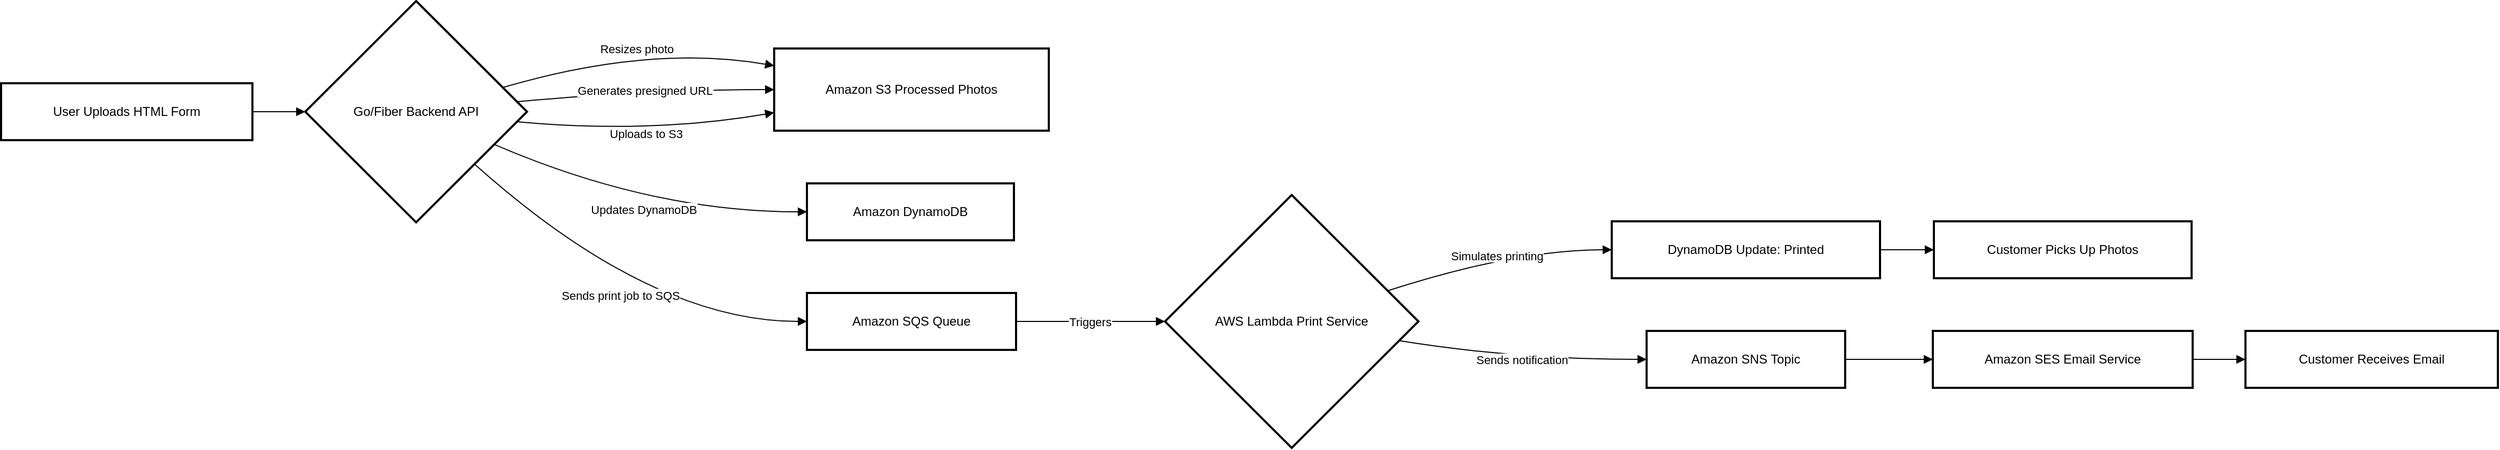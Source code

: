 <mxfile version="26.0.9">
  <diagram name="Page-1" id="mTDZiDusOZW4-uB36H_L">
    <mxGraphModel dx="1137" dy="718" grid="1" gridSize="10" guides="1" tooltips="1" connect="1" arrows="1" fold="1" page="1" pageScale="1" pageWidth="1920" pageHeight="1200" math="0" shadow="0">
      <root>
        <mxCell id="0" />
        <mxCell id="1" parent="0" />
        <mxCell id="FpaZFgxEYtg7I9pWIicz-1" value="User Uploads HTML Form" style="whiteSpace=wrap;strokeWidth=2;" vertex="1" parent="1">
          <mxGeometry x="20" y="98" width="238" height="54" as="geometry" />
        </mxCell>
        <mxCell id="FpaZFgxEYtg7I9pWIicz-2" value="Go/Fiber Backend API" style="rhombus;strokeWidth=2;whiteSpace=wrap;" vertex="1" parent="1">
          <mxGeometry x="308" y="20" width="210" height="210" as="geometry" />
        </mxCell>
        <mxCell id="FpaZFgxEYtg7I9pWIicz-3" value="Amazon S3 Processed Photos" style="whiteSpace=wrap;strokeWidth=2;" vertex="1" parent="1">
          <mxGeometry x="752" y="65" width="260" height="78" as="geometry" />
        </mxCell>
        <mxCell id="FpaZFgxEYtg7I9pWIicz-4" value="Amazon DynamoDB" style="whiteSpace=wrap;strokeWidth=2;" vertex="1" parent="1">
          <mxGeometry x="783" y="193" width="196" height="54" as="geometry" />
        </mxCell>
        <mxCell id="FpaZFgxEYtg7I9pWIicz-5" value="Amazon SQS Queue" style="whiteSpace=wrap;strokeWidth=2;" vertex="1" parent="1">
          <mxGeometry x="783" y="297" width="198" height="54" as="geometry" />
        </mxCell>
        <mxCell id="FpaZFgxEYtg7I9pWIicz-6" value="AWS Lambda Print Service" style="rhombus;strokeWidth=2;whiteSpace=wrap;" vertex="1" parent="1">
          <mxGeometry x="1122" y="204" width="240" height="240" as="geometry" />
        </mxCell>
        <mxCell id="FpaZFgxEYtg7I9pWIicz-7" value="DynamoDB Update: Printed" style="whiteSpace=wrap;strokeWidth=2;" vertex="1" parent="1">
          <mxGeometry x="1545" y="229" width="254" height="54" as="geometry" />
        </mxCell>
        <mxCell id="FpaZFgxEYtg7I9pWIicz-8" value="Amazon SNS Topic" style="whiteSpace=wrap;strokeWidth=2;" vertex="1" parent="1">
          <mxGeometry x="1578" y="333" width="188" height="54" as="geometry" />
        </mxCell>
        <mxCell id="FpaZFgxEYtg7I9pWIicz-9" value="Customer Picks Up Photos" style="whiteSpace=wrap;strokeWidth=2;" vertex="1" parent="1">
          <mxGeometry x="1850" y="229" width="244" height="54" as="geometry" />
        </mxCell>
        <mxCell id="FpaZFgxEYtg7I9pWIicz-10" value="Amazon SES Email Service" style="whiteSpace=wrap;strokeWidth=2;" vertex="1" parent="1">
          <mxGeometry x="1849" y="333" width="246" height="54" as="geometry" />
        </mxCell>
        <mxCell id="FpaZFgxEYtg7I9pWIicz-11" value="Customer Receives Email" style="whiteSpace=wrap;strokeWidth=2;" vertex="1" parent="1">
          <mxGeometry x="2145" y="333" width="239" height="54" as="geometry" />
        </mxCell>
        <mxCell id="FpaZFgxEYtg7I9pWIicz-12" value="" style="curved=1;startArrow=none;endArrow=block;exitX=1;exitY=0.5;entryX=0;entryY=0.5;rounded=0;" edge="1" parent="1" source="FpaZFgxEYtg7I9pWIicz-1" target="FpaZFgxEYtg7I9pWIicz-2">
          <mxGeometry relative="1" as="geometry">
            <Array as="points" />
          </mxGeometry>
        </mxCell>
        <mxCell id="FpaZFgxEYtg7I9pWIicz-13" value="Resizes photo" style="curved=1;startArrow=none;endArrow=block;exitX=1;exitY=0.36;entryX=0;entryY=0.21;rounded=0;" edge="1" parent="1" source="FpaZFgxEYtg7I9pWIicz-2" target="FpaZFgxEYtg7I9pWIicz-3">
          <mxGeometry relative="1" as="geometry">
            <Array as="points">
              <mxPoint x="635" y="61" />
            </Array>
          </mxGeometry>
        </mxCell>
        <mxCell id="FpaZFgxEYtg7I9pWIicz-14" value="Generates presigned URL" style="curved=1;startArrow=none;endArrow=block;exitX=1;exitY=0.45;entryX=0;entryY=0.5;rounded=0;" edge="1" parent="1" source="FpaZFgxEYtg7I9pWIicz-2" target="FpaZFgxEYtg7I9pWIicz-3">
          <mxGeometry relative="1" as="geometry">
            <Array as="points">
              <mxPoint x="635" y="104" />
            </Array>
          </mxGeometry>
        </mxCell>
        <mxCell id="FpaZFgxEYtg7I9pWIicz-15" value="Uploads to S3" style="curved=1;startArrow=none;endArrow=block;exitX=1;exitY=0.55;entryX=0;entryY=0.78;rounded=0;" edge="1" parent="1" source="FpaZFgxEYtg7I9pWIicz-2" target="FpaZFgxEYtg7I9pWIicz-3">
          <mxGeometry relative="1" as="geometry">
            <Array as="points">
              <mxPoint x="635" y="146" />
            </Array>
          </mxGeometry>
        </mxCell>
        <mxCell id="FpaZFgxEYtg7I9pWIicz-16" value="Updates DynamoDB" style="curved=1;startArrow=none;endArrow=block;exitX=1;exitY=0.71;entryX=0;entryY=0.5;rounded=0;" edge="1" parent="1" source="FpaZFgxEYtg7I9pWIicz-2" target="FpaZFgxEYtg7I9pWIicz-4">
          <mxGeometry relative="1" as="geometry">
            <Array as="points">
              <mxPoint x="635" y="220" />
            </Array>
          </mxGeometry>
        </mxCell>
        <mxCell id="FpaZFgxEYtg7I9pWIicz-17" value="Sends print job to SQS" style="curved=1;startArrow=none;endArrow=block;exitX=1;exitY=0.95;entryX=0;entryY=0.5;rounded=0;" edge="1" parent="1" source="FpaZFgxEYtg7I9pWIicz-2" target="FpaZFgxEYtg7I9pWIicz-5">
          <mxGeometry relative="1" as="geometry">
            <Array as="points">
              <mxPoint x="635" y="324" />
            </Array>
          </mxGeometry>
        </mxCell>
        <mxCell id="FpaZFgxEYtg7I9pWIicz-18" value="Triggers" style="curved=1;startArrow=none;endArrow=block;exitX=1;exitY=0.5;entryX=0;entryY=0.5;rounded=0;" edge="1" parent="1" source="FpaZFgxEYtg7I9pWIicz-5" target="FpaZFgxEYtg7I9pWIicz-6">
          <mxGeometry relative="1" as="geometry">
            <Array as="points" />
          </mxGeometry>
        </mxCell>
        <mxCell id="FpaZFgxEYtg7I9pWIicz-19" value="Simulates printing" style="curved=1;startArrow=none;endArrow=block;exitX=1;exitY=0.34;entryX=0;entryY=0.5;rounded=0;" edge="1" parent="1" source="FpaZFgxEYtg7I9pWIicz-6" target="FpaZFgxEYtg7I9pWIicz-7">
          <mxGeometry relative="1" as="geometry">
            <Array as="points">
              <mxPoint x="1453" y="256" />
            </Array>
          </mxGeometry>
        </mxCell>
        <mxCell id="FpaZFgxEYtg7I9pWIicz-20" value="Sends notification" style="curved=1;startArrow=none;endArrow=block;exitX=1;exitY=0.59;entryX=0;entryY=0.5;rounded=0;" edge="1" parent="1" source="FpaZFgxEYtg7I9pWIicz-6" target="FpaZFgxEYtg7I9pWIicz-8">
          <mxGeometry relative="1" as="geometry">
            <Array as="points">
              <mxPoint x="1453" y="360" />
            </Array>
          </mxGeometry>
        </mxCell>
        <mxCell id="FpaZFgxEYtg7I9pWIicz-21" value="" style="curved=1;startArrow=none;endArrow=block;exitX=1;exitY=0.5;entryX=0;entryY=0.5;rounded=0;" edge="1" parent="1" source="FpaZFgxEYtg7I9pWIicz-7" target="FpaZFgxEYtg7I9pWIicz-9">
          <mxGeometry relative="1" as="geometry">
            <Array as="points" />
          </mxGeometry>
        </mxCell>
        <mxCell id="FpaZFgxEYtg7I9pWIicz-22" value="" style="curved=1;startArrow=none;endArrow=block;exitX=1;exitY=0.5;entryX=0;entryY=0.5;rounded=0;" edge="1" parent="1" source="FpaZFgxEYtg7I9pWIicz-8" target="FpaZFgxEYtg7I9pWIicz-10">
          <mxGeometry relative="1" as="geometry">
            <Array as="points" />
          </mxGeometry>
        </mxCell>
        <mxCell id="FpaZFgxEYtg7I9pWIicz-23" value="" style="curved=1;startArrow=none;endArrow=block;exitX=1;exitY=0.5;entryX=0;entryY=0.5;rounded=0;" edge="1" parent="1" source="FpaZFgxEYtg7I9pWIicz-10" target="FpaZFgxEYtg7I9pWIicz-11">
          <mxGeometry relative="1" as="geometry">
            <Array as="points" />
          </mxGeometry>
        </mxCell>
      </root>
    </mxGraphModel>
  </diagram>
</mxfile>
